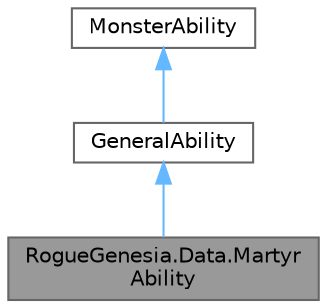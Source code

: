 digraph "RogueGenesia.Data.MartyrAbility"
{
 // LATEX_PDF_SIZE
  bgcolor="transparent";
  edge [fontname=Helvetica,fontsize=10,labelfontname=Helvetica,labelfontsize=10];
  node [fontname=Helvetica,fontsize=10,shape=box,height=0.2,width=0.4];
  Node1 [label="RogueGenesia.Data.Martyr\lAbility",height=0.2,width=0.4,color="gray40", fillcolor="grey60", style="filled", fontcolor="black",tooltip=" "];
  Node2 -> Node1 [dir="back",color="steelblue1",style="solid"];
  Node2 [label="GeneralAbility",height=0.2,width=0.4,color="gray40", fillcolor="white", style="filled",URL="$class_rogue_genesia_1_1_data_1_1_general_ability.html",tooltip=" "];
  Node3 -> Node2 [dir="back",color="steelblue1",style="solid"];
  Node3 [label="MonsterAbility",height=0.2,width=0.4,color="gray40", fillcolor="white", style="filled",URL="$class_rogue_genesia_1_1_data_1_1_monster_ability.html",tooltip=" "];
}
